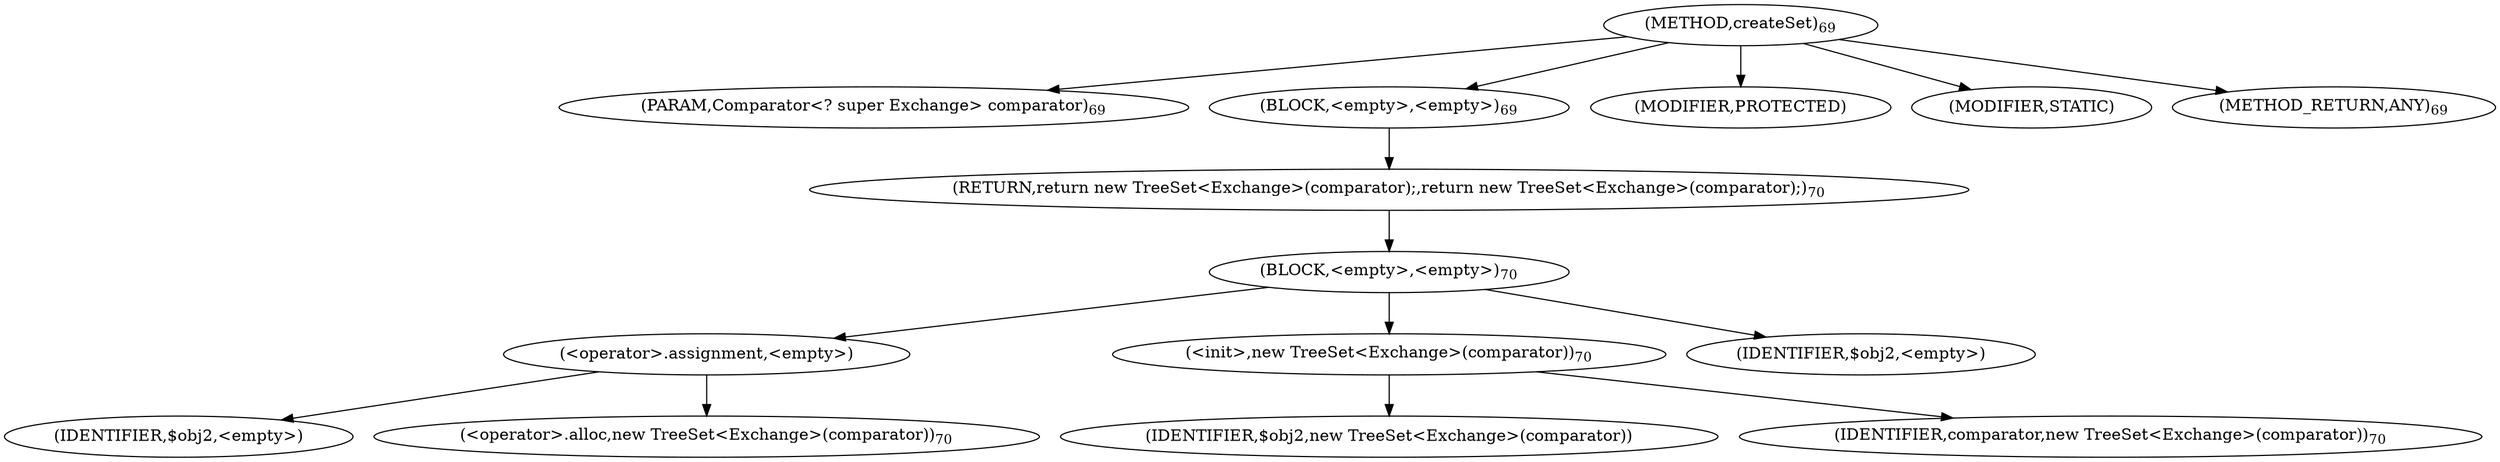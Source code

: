 digraph "createSet" {  
"112" [label = <(METHOD,createSet)<SUB>69</SUB>> ]
"113" [label = <(PARAM,Comparator&lt;? super Exchange&gt; comparator)<SUB>69</SUB>> ]
"114" [label = <(BLOCK,&lt;empty&gt;,&lt;empty&gt;)<SUB>69</SUB>> ]
"115" [label = <(RETURN,return new TreeSet&lt;Exchange&gt;(comparator);,return new TreeSet&lt;Exchange&gt;(comparator);)<SUB>70</SUB>> ]
"116" [label = <(BLOCK,&lt;empty&gt;,&lt;empty&gt;)<SUB>70</SUB>> ]
"117" [label = <(&lt;operator&gt;.assignment,&lt;empty&gt;)> ]
"118" [label = <(IDENTIFIER,$obj2,&lt;empty&gt;)> ]
"119" [label = <(&lt;operator&gt;.alloc,new TreeSet&lt;Exchange&gt;(comparator))<SUB>70</SUB>> ]
"120" [label = <(&lt;init&gt;,new TreeSet&lt;Exchange&gt;(comparator))<SUB>70</SUB>> ]
"121" [label = <(IDENTIFIER,$obj2,new TreeSet&lt;Exchange&gt;(comparator))> ]
"122" [label = <(IDENTIFIER,comparator,new TreeSet&lt;Exchange&gt;(comparator))<SUB>70</SUB>> ]
"123" [label = <(IDENTIFIER,$obj2,&lt;empty&gt;)> ]
"124" [label = <(MODIFIER,PROTECTED)> ]
"125" [label = <(MODIFIER,STATIC)> ]
"126" [label = <(METHOD_RETURN,ANY)<SUB>69</SUB>> ]
  "112" -> "113" 
  "112" -> "114" 
  "112" -> "124" 
  "112" -> "125" 
  "112" -> "126" 
  "114" -> "115" 
  "115" -> "116" 
  "116" -> "117" 
  "116" -> "120" 
  "116" -> "123" 
  "117" -> "118" 
  "117" -> "119" 
  "120" -> "121" 
  "120" -> "122" 
}
